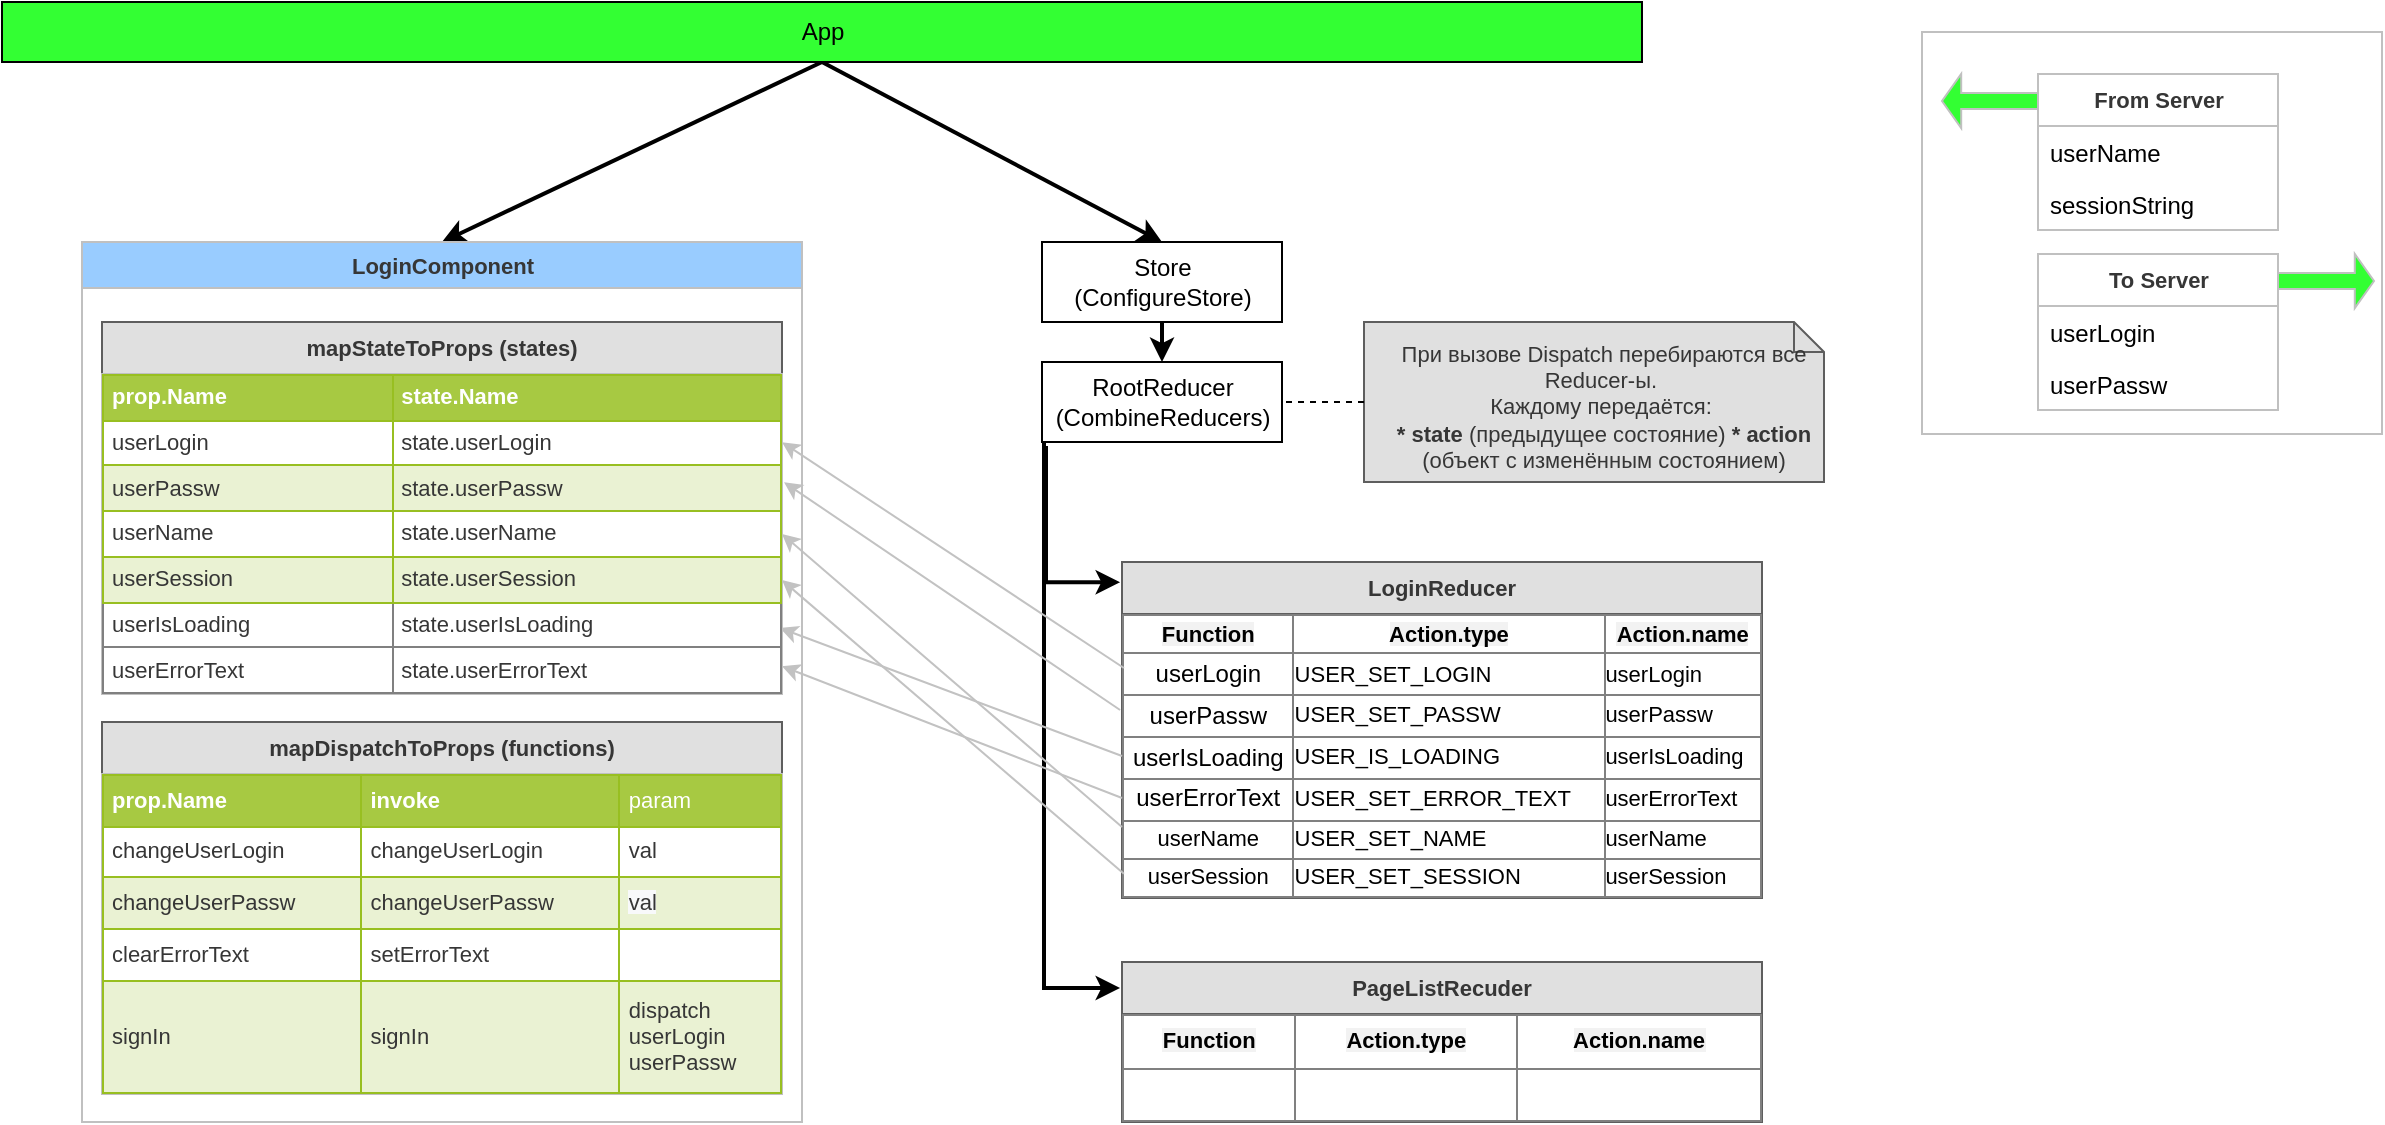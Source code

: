 <mxfile version="12.2.2" type="device" pages="2"><diagram id="MAlJXr1R1RONiBPiFZ2X" name="Page-1"><mxGraphModel dx="1088" dy="882" grid="1" gridSize="10" guides="1" tooltips="1" connect="1" arrows="1" fold="1" page="1" pageScale="1" pageWidth="826" pageHeight="1169" math="0" shadow="0"><root><mxCell id="0"/><mxCell id="1" parent="0"/><mxCell id="lctkZmDG0MTz39z7GmuO-6" value="" style="rounded=0;orthogonalLoop=1;jettySize=auto;html=1;entryX=0.5;entryY=0;entryDx=0;entryDy=0;exitX=0.5;exitY=1;exitDx=0;exitDy=0;strokeWidth=2;" edge="1" parent="1" source="qUUpivabRVGBg07fd6jT-1" target="lctkZmDG0MTz39z7GmuO-3"><mxGeometry relative="1" as="geometry"><mxPoint x="548" y="20" as="targetPoint"/></mxGeometry></mxCell><mxCell id="AoNCiHYrEB_nm4d6RlBX-17" style="rounded=0;comic=0;orthogonalLoop=1;jettySize=auto;html=1;exitX=0.5;exitY=1;exitDx=0;exitDy=0;entryX=0.5;entryY=0;entryDx=0;entryDy=0;shadow=0;startArrow=none;startFill=0;strokeColor=#000000;strokeWidth=2;fontSize=11;fontColor=#363636;" edge="1" parent="1" source="qUUpivabRVGBg07fd6jT-1" target="AoNCiHYrEB_nm4d6RlBX-16"><mxGeometry relative="1" as="geometry"/></mxCell><mxCell id="qUUpivabRVGBg07fd6jT-1" value="App" style="html=1;fillColor=#33FF33;" parent="1" vertex="1"><mxGeometry width="820" height="30" as="geometry"/></mxCell><mxCell id="lctkZmDG0MTz39z7GmuO-61" value="" style="edgeStyle=orthogonalEdgeStyle;rounded=0;orthogonalLoop=1;jettySize=auto;html=1;fontSize=11;fontColor=#363636;startArrow=none;startFill=0;entryX=-0.003;entryY=0.06;entryDx=0;entryDy=0;entryPerimeter=0;shadow=0;comic=0;strokeWidth=2;" edge="1" parent="1" target="lctkZmDG0MTz39z7GmuO-31"><mxGeometry relative="1" as="geometry"><mxPoint x="522" y="222" as="sourcePoint"/><Array as="points"><mxPoint x="522" y="290"/></Array></mxGeometry></mxCell><mxCell id="lctkZmDG0MTz39z7GmuO-65" style="edgeStyle=orthogonalEdgeStyle;rounded=0;orthogonalLoop=1;jettySize=auto;html=1;startArrow=none;startFill=0;fontSize=11;fontColor=#363636;exitX=0;exitY=1.025;exitDx=0;exitDy=0;exitPerimeter=0;strokeWidth=2;entryX=-0.003;entryY=0.163;entryDx=0;entryDy=0;entryPerimeter=0;" edge="1" parent="1" source="lctkZmDG0MTz39z7GmuO-2" target="lctkZmDG0MTz39z7GmuO-62"><mxGeometry relative="1" as="geometry"><mxPoint x="521" y="260" as="sourcePoint"/><mxPoint x="521" y="610" as="targetPoint"/><Array as="points"><mxPoint x="521" y="221"/><mxPoint x="521" y="493"/></Array></mxGeometry></mxCell><UserObject label="RootReducer&lt;br&gt;(CombineReducers)" id="lctkZmDG0MTz39z7GmuO-2"><mxCell style="html=1;" vertex="1" parent="1"><mxGeometry x="520" y="180" width="120" height="40" as="geometry"/></mxCell></UserObject><mxCell id="lctkZmDG0MTz39z7GmuO-7" style="edgeStyle=orthogonalEdgeStyle;rounded=0;orthogonalLoop=1;jettySize=auto;html=1;exitX=0.5;exitY=1;exitDx=0;exitDy=0;entryX=0.5;entryY=0;entryDx=0;entryDy=0;strokeWidth=2;" edge="1" parent="1" source="lctkZmDG0MTz39z7GmuO-3" target="lctkZmDG0MTz39z7GmuO-2"><mxGeometry relative="1" as="geometry"/></mxCell><mxCell id="lctkZmDG0MTz39z7GmuO-3" value="Store&lt;br&gt;(ConfigureStore)" style="html=1;" vertex="1" parent="1"><mxGeometry x="520" y="120" width="120" height="40" as="geometry"/></mxCell><mxCell id="lctkZmDG0MTz39z7GmuO-28" value="&lt;p style=&quot;margin: 10px 0px 0px 10px; font-size: 11px;&quot;&gt;При вызове Dispatch перебираются все Reducer-ы.&amp;nbsp;&lt;br style=&quot;font-size: 11px;&quot;&gt;&lt;span style=&quot;font-size: 11px;&quot;&gt;Каждому передаётся:&amp;nbsp;&lt;br style=&quot;font-size: 11px;&quot;&gt;&lt;/span&gt;&lt;b style=&quot;font-size: 11px;&quot;&gt;* state&lt;/b&gt;&lt;span style=&quot;font-size: 11px;&quot;&gt; (предыдущее состояние) &lt;b style=&quot;font-size: 11px;&quot;&gt;*&lt;/b&gt;&amp;nbsp;&lt;/span&gt;&lt;b style=&quot;font-size: 11px;&quot;&gt;action&lt;/b&gt;&lt;span style=&quot;font-size: 11px;&quot;&gt; (объект с изменённым состоянием)&lt;/span&gt;&lt;span style=&quot;font-size: 11px;&quot;&gt;&lt;br style=&quot;font-size: 11px;&quot;&gt;&lt;/span&gt;&lt;/p&gt;" style="shape=note;html=1;size=15;spacingLeft=0;align=left;html=1;overflow=fill;align=center;fillColor=#E0E0E0;fontColor=#363636;labelBackgroundColor=none;labelBorderColor=none;whiteSpace=wrap;fontSize=11;strokeColor=#5E5E5E;" vertex="1" parent="1"><mxGeometry x="681" y="160" width="230" height="80" as="geometry"/></mxCell><mxCell id="lctkZmDG0MTz39z7GmuO-30" value="" style="rounded=0;html=1;labelBackgroundColor=none;endArrow=none;dashed=1;entryX=1;entryY=0.5;entryDx=0;entryDy=0;exitX=0;exitY=0.5;exitDx=0;exitDy=0;exitPerimeter=0;" edge="1" source="lctkZmDG0MTz39z7GmuO-28" target="lctkZmDG0MTz39z7GmuO-2" parent="1"><mxGeometry relative="1" as="geometry"><mxPoint x="906" y="220" as="targetPoint"/></mxGeometry></mxCell><mxCell id="lctkZmDG0MTz39z7GmuO-31" value="LoginReducer" style="swimlane;fontStyle=1;align=center;verticalAlign=top;childLayout=stackLayout;horizontal=1;startSize=26;horizontalStack=0;resizeParent=1;resizeParentMax=0;resizeLast=0;collapsible=1;marginBottom=0;labelBackgroundColor=none;strokeColor=#5E5E5E;fillColor=#E0E0E0;fontSize=11;fontColor=#363636;html=0;" vertex="1" parent="1"><mxGeometry x="560" y="280" width="320" height="168" as="geometry"><mxRectangle x="480" y="200" width="90" height="26" as="alternateBounds"/></mxGeometry></mxCell><mxCell id="lctkZmDG0MTz39z7GmuO-57" value="&lt;table border=&quot;1&quot; width=&quot;100%&quot; style=&quot;width: 100% ; height: 100% ; border-collapse: collapse&quot; cellpadding=&quot;0&quot; align=&quot;center&quot;&gt;&lt;tbody&gt;&lt;tr&gt;&lt;td style=&quot;text-align: center&quot;&gt;&lt;font color=&quot;#000000&quot;&gt;&lt;b style=&quot;background-color: rgb(242 , 242 , 242)&quot;&gt;Function&lt;/b&gt;&lt;/font&gt;&lt;/td&gt;&lt;td style=&quot;text-align: center&quot;&gt;&lt;font color=&quot;#000000&quot;&gt;&lt;b style=&quot;background-color: rgb(242 , 242 , 242)&quot;&gt;Action.type&lt;/b&gt;&lt;/font&gt;&lt;/td&gt;&lt;td style=&quot;text-align: center&quot;&gt;&lt;font color=&quot;#000000&quot;&gt;&lt;b style=&quot;background-color: rgb(242 , 242 , 242)&quot;&gt;Action.name&lt;/b&gt;&lt;/font&gt;&lt;/td&gt;&lt;/tr&gt;&lt;tr&gt;&lt;td align=&quot;center&quot; style=&quot;text-align: center&quot;&gt;&lt;span style=&quot;font-size: 12px ; text-align: left&quot;&gt;&lt;font color=&quot;#000000&quot;&gt;userLogin&lt;/font&gt;&lt;/span&gt;&lt;/td&gt;&lt;td align=&quot;center&quot; style=&quot;text-align: left&quot;&gt;&lt;font color=&quot;#000000&quot;&gt;USER_SET_LOGIN&lt;/font&gt;&lt;/td&gt;&lt;td align=&quot;center&quot; style=&quot;text-align: left&quot;&gt;&lt;font color=&quot;#000000&quot;&gt;userLogin&lt;br&gt;&lt;/font&gt;&lt;/td&gt;&lt;/tr&gt;&lt;tr&gt;&lt;td align=&quot;center&quot; style=&quot;text-align: center&quot;&gt;&lt;font color=&quot;#000000&quot;&gt;&lt;span style=&quot;font-size: 12px ; text-align: left&quot;&gt;userPassw&lt;/span&gt;&lt;br&gt;&lt;/font&gt;&lt;/td&gt;&lt;td align=&quot;center&quot; style=&quot;text-align: left&quot;&gt;&lt;font color=&quot;#000000&quot;&gt;USER_SET_PASSW&lt;/font&gt;&lt;/td&gt;&lt;td align=&quot;center&quot; style=&quot;text-align: left&quot;&gt;&lt;font color=&quot;#000000&quot;&gt;userPassw&lt;/font&gt;&lt;/td&gt;&lt;/tr&gt;&lt;tr&gt;&lt;td align=&quot;center&quot; style=&quot;text-align: center&quot;&gt;&lt;span style=&quot;font-size: 12px ; text-align: left&quot;&gt;&lt;font color=&quot;#000000&quot;&gt;userIsLoading&lt;/font&gt;&lt;/span&gt;&lt;/td&gt;&lt;td align=&quot;center&quot; style=&quot;text-align: left&quot;&gt;&lt;font color=&quot;#000000&quot;&gt;USER_IS_LOADING&lt;/font&gt;&lt;/td&gt;&lt;td align=&quot;center&quot; style=&quot;text-align: left&quot;&gt;&lt;font color=&quot;#000000&quot;&gt;userIsLoading&lt;/font&gt;&lt;/td&gt;&lt;/tr&gt;&lt;tr&gt;&lt;td style=&quot;text-align: center&quot;&gt;&lt;font color=&quot;#000000&quot;&gt;&lt;span style=&quot;font-size: 12px&quot;&gt;userErrorText&lt;/span&gt;&lt;br&gt;&lt;/font&gt;&lt;/td&gt;&lt;td style=&quot;text-align: left&quot;&gt;&lt;font color=&quot;#000000&quot;&gt;USER_SET_ERROR_TEXT&lt;/font&gt;&lt;/td&gt;&lt;td style=&quot;text-align: left&quot;&gt;&lt;font color=&quot;#000000&quot;&gt;userErrorText&lt;br&gt;&lt;/font&gt;&lt;/td&gt;&lt;/tr&gt;&lt;tr&gt;&lt;td style=&quot;text-align: center&quot;&gt;&lt;font color=&quot;#000000&quot;&gt;userName&lt;br&gt;&lt;/font&gt;&lt;/td&gt;&lt;td style=&quot;text-align: left&quot;&gt;&lt;font color=&quot;#000000&quot;&gt;USER_SET_NAME&lt;/font&gt;&lt;/td&gt;&lt;td style=&quot;text-align: left&quot;&gt;&lt;font color=&quot;#000000&quot;&gt;userName&lt;br&gt;&lt;/font&gt;&lt;/td&gt;&lt;/tr&gt;&lt;tr&gt;&lt;td style=&quot;text-align: center&quot;&gt;&lt;font color=&quot;#000000&quot;&gt;userSession&lt;/font&gt;&lt;/td&gt;&lt;td style=&quot;text-align: left&quot;&gt;&lt;font color=&quot;#000000&quot;&gt;USER_SET_SESSION&lt;br&gt;&lt;/font&gt;&lt;/td&gt;&lt;td style=&quot;text-align: left&quot;&gt;&lt;font color=&quot;#000000&quot;&gt;userSession&lt;/font&gt;&lt;br&gt;&lt;/td&gt;&lt;/tr&gt;&lt;/tbody&gt;&lt;/table&gt;" style="text;html=1;strokeColor=none;fillColor=none;overflow=fill;labelBackgroundColor=none;fontSize=11;fontColor=#363636;align=left;" vertex="1" parent="lctkZmDG0MTz39z7GmuO-31"><mxGeometry y="26" width="320" height="142" as="geometry"/></mxCell><mxCell id="lctkZmDG0MTz39z7GmuO-62" value="PageListRecuder" style="swimlane;fontStyle=1;align=center;verticalAlign=top;childLayout=stackLayout;horizontal=1;startSize=26;horizontalStack=0;resizeParent=1;resizeParentMax=0;resizeLast=0;collapsible=1;marginBottom=0;labelBackgroundColor=none;strokeColor=#5E5E5E;fillColor=#E0E0E0;fontSize=11;fontColor=#363636;html=0;" vertex="1" parent="1"><mxGeometry x="560" y="480" width="320" height="80" as="geometry"><mxRectangle x="340" y="210" width="90" height="26" as="alternateBounds"/></mxGeometry></mxCell><mxCell id="lctkZmDG0MTz39z7GmuO-63" value="&lt;table border=&quot;1&quot; width=&quot;100%&quot; style=&quot;width: 100% ; height: 100% ; border-collapse: collapse&quot; cellpadding=&quot;0&quot; align=&quot;center&quot;&gt;&lt;tbody&gt;&lt;tr&gt;&lt;td style=&quot;text-align: center&quot;&gt;&lt;font color=&quot;#000000&quot;&gt;&lt;b style=&quot;background-color: rgb(242 , 242 , 242)&quot;&gt;Function&lt;/b&gt;&lt;/font&gt;&lt;/td&gt;&lt;td style=&quot;text-align: center&quot;&gt;&lt;font color=&quot;#000000&quot;&gt;&lt;b style=&quot;background-color: rgb(242 , 242 , 242)&quot;&gt;Action.type&lt;/b&gt;&lt;/font&gt;&lt;/td&gt;&lt;td style=&quot;text-align: center&quot;&gt;&lt;font color=&quot;#000000&quot;&gt;&lt;b style=&quot;background-color: rgb(242 , 242 , 242)&quot;&gt;Action.name&lt;/b&gt;&lt;/font&gt;&lt;/td&gt;&lt;/tr&gt;&lt;tr&gt;&lt;td align=&quot;center&quot; style=&quot;text-align: center&quot;&gt;&lt;/td&gt;&lt;td align=&quot;center&quot; style=&quot;text-align: left&quot;&gt;&lt;/td&gt;&lt;td align=&quot;center&quot; style=&quot;text-align: left&quot;&gt;&lt;br&gt;&lt;/td&gt;&lt;/tr&gt;&lt;/tbody&gt;&lt;/table&gt;" style="text;html=1;strokeColor=none;fillColor=none;overflow=fill;labelBackgroundColor=none;fontSize=11;fontColor=#363636;align=left;" vertex="1" parent="lctkZmDG0MTz39z7GmuO-62"><mxGeometry y="26" width="320" height="54" as="geometry"/></mxCell><mxCell id="AoNCiHYrEB_nm4d6RlBX-9" value="" style="endArrow=classic;html=1;shadow=0;strokeWidth=1;fontSize=11;fontColor=#363636;exitX=0.003;exitY=0.19;exitDx=0;exitDy=0;exitPerimeter=0;entryX=1;entryY=0.213;entryDx=0;entryDy=0;entryPerimeter=0;strokeColor=#C2C2C2;" edge="1" parent="1" source="lctkZmDG0MTz39z7GmuO-57" target="AoNCiHYrEB_nm4d6RlBX-4"><mxGeometry width="50" height="50" relative="1" as="geometry"><mxPoint x="280" y="170" as="sourcePoint"/><mxPoint x="330" y="120" as="targetPoint"/></mxGeometry></mxCell><mxCell id="AoNCiHYrEB_nm4d6RlBX-10" value="" style="endArrow=classic;html=1;shadow=0;strokeWidth=1;fontSize=11;fontColor=#363636;exitX=-0.003;exitY=0.338;exitDx=0;exitDy=0;exitPerimeter=0;entryX=1.003;entryY=0.338;entryDx=0;entryDy=0;entryPerimeter=0;strokeColor=#C2C2C2;" edge="1" parent="1" source="lctkZmDG0MTz39z7GmuO-57" target="AoNCiHYrEB_nm4d6RlBX-4"><mxGeometry width="50" height="50" relative="1" as="geometry"><mxPoint x="490.96" y="262.98" as="sourcePoint"/><mxPoint x="368" y="270.08" as="targetPoint"/></mxGeometry></mxCell><mxCell id="AoNCiHYrEB_nm4d6RlBX-11" value="" style="endArrow=classic;html=1;shadow=0;strokeWidth=1;fontSize=11;fontColor=#363636;exitX=0;exitY=0.75;exitDx=0;exitDy=0;entryX=1;entryY=0.5;entryDx=0;entryDy=0;strokeColor=#C2C2C2;" edge="1" parent="1" source="lctkZmDG0MTz39z7GmuO-57" target="AoNCiHYrEB_nm4d6RlBX-4"><mxGeometry width="50" height="50" relative="1" as="geometry"><mxPoint x="489.04" y="283.996" as="sourcePoint"/><mxPoint x="368.96" y="290.08" as="targetPoint"/></mxGeometry></mxCell><mxCell id="AoNCiHYrEB_nm4d6RlBX-12" value="" style="endArrow=classic;html=1;shadow=0;strokeWidth=1;fontSize=11;fontColor=#363636;exitX=0.003;exitY=0.915;exitDx=0;exitDy=0;exitPerimeter=0;entryX=1;entryY=0.644;entryDx=0;entryDy=0;entryPerimeter=0;strokeColor=#C2C2C2;" edge="1" parent="1" source="lctkZmDG0MTz39z7GmuO-57" target="AoNCiHYrEB_nm4d6RlBX-4"><mxGeometry width="50" height="50" relative="1" as="geometry"><mxPoint x="499.04" y="293.996" as="sourcePoint"/><mxPoint x="378.96" y="300.08" as="targetPoint"/></mxGeometry></mxCell><mxCell id="AoNCiHYrEB_nm4d6RlBX-13" value="" style="endArrow=classic;html=1;shadow=0;strokeWidth=1;fontSize=11;fontColor=#363636;exitX=0;exitY=0.5;exitDx=0;exitDy=0;entryX=0.997;entryY=0.794;entryDx=0;entryDy=0;entryPerimeter=0;strokeColor=#C2C2C2;" edge="1" parent="1" source="lctkZmDG0MTz39z7GmuO-57" target="AoNCiHYrEB_nm4d6RlBX-4"><mxGeometry width="50" height="50" relative="1" as="geometry"><mxPoint x="509.04" y="303.996" as="sourcePoint"/><mxPoint x="388.96" y="310.08" as="targetPoint"/></mxGeometry></mxCell><mxCell id="AoNCiHYrEB_nm4d6RlBX-14" value="" style="endArrow=classic;html=1;shadow=0;strokeWidth=1;fontSize=11;fontColor=#363636;entryX=1;entryY=0.913;entryDx=0;entryDy=0;entryPerimeter=0;strokeColor=#C2C2C2;exitX=0;exitY=0.648;exitDx=0;exitDy=0;exitPerimeter=0;" edge="1" parent="1" source="lctkZmDG0MTz39z7GmuO-57" target="AoNCiHYrEB_nm4d6RlBX-4"><mxGeometry width="50" height="50" relative="1" as="geometry"><mxPoint x="410" y="480" as="sourcePoint"/><mxPoint x="398.96" y="320.08" as="targetPoint"/></mxGeometry></mxCell><mxCell id="AoNCiHYrEB_nm4d6RlBX-16" value="LoginComponent" style="swimlane;rounded=0;strokeColor=#c0c0c0;gradientColor=none;fontSize=11;fontColor=#363636;align=center;html=1;fillColor=#99CCFF;" vertex="1" parent="1"><mxGeometry x="40" y="120" width="360" height="440" as="geometry"/></mxCell><mxCell id="AoNCiHYrEB_nm4d6RlBX-5" value="mapStateToProps (states)" style="swimlane;fontStyle=1;align=center;verticalAlign=top;childLayout=stackLayout;horizontal=1;startSize=26;horizontalStack=0;resizeParent=1;resizeParentMax=0;resizeLast=0;collapsible=1;marginBottom=0;labelBackgroundColor=none;strokeColor=#5E5E5E;fillColor=#E0E0E0;fontSize=11;fontColor=#363636;html=0;" vertex="1" parent="AoNCiHYrEB_nm4d6RlBX-16"><mxGeometry x="10" y="40" width="340" height="186" as="geometry"><mxRectangle x="340" y="210" width="90" height="26" as="alternateBounds"/></mxGeometry></mxCell><mxCell id="AoNCiHYrEB_nm4d6RlBX-4" value="&lt;table border=&quot;1&quot; width=&quot;100%&quot; cellpadding=&quot;4&quot; style=&quot;width: 100% ; height: 100% ; border-collapse: collapse&quot;&gt;&lt;tbody&gt;&lt;tr style=&quot;background-color: #a7c942 ; color: #ffffff ; border: 1px solid #98bf21&quot;&gt;&lt;th align=&quot;left&quot;&gt;prop.Name&lt;/th&gt;&lt;th align=&quot;left&quot;&gt;state.Name&lt;/th&gt;&lt;/tr&gt;&lt;tr style=&quot;border: 1px solid #98bf21&quot;&gt;&lt;td&gt;userLogin&lt;/td&gt;&lt;td&gt;state.userLogin&lt;/td&gt;&lt;/tr&gt;&lt;tr style=&quot;background-color: #eaf2d3 ; border: 1px solid #98bf21&quot;&gt;&lt;td&gt;userPassw&lt;/td&gt;&lt;td&gt;state.userPassw&lt;/td&gt;&lt;/tr&gt;&lt;tr style=&quot;border: 1px solid #98bf21&quot;&gt;&lt;td&gt;userName&lt;/td&gt;&lt;td&gt;state.userName&lt;/td&gt;&lt;/tr&gt;&lt;tr style=&quot;background-color: #eaf2d3 ; border: 1px solid #98bf21&quot;&gt;&lt;td&gt;userSession&lt;/td&gt;&lt;td&gt;state.userSession&lt;/td&gt;&lt;/tr&gt;&lt;tr&gt;&lt;td&gt;userIsLoading&lt;br&gt;&lt;/td&gt;&lt;td&gt;state.userIsLoading&lt;br&gt;&lt;/td&gt;&lt;/tr&gt;&lt;tr&gt;&lt;td&gt;userErrorText&lt;br&gt;&lt;/td&gt;&lt;td&gt;state.userErrorText&lt;br&gt;&lt;/td&gt;&lt;/tr&gt;&lt;/tbody&gt;&lt;/table&gt;" style="text;html=1;strokeColor=#c0c0c0;fillColor=#ffffff;overflow=fill;rounded=0;labelBackgroundColor=none;fontSize=11;fontColor=#363636;align=left;" vertex="1" parent="AoNCiHYrEB_nm4d6RlBX-5"><mxGeometry y="26" width="340" height="160" as="geometry"/></mxCell><mxCell id="AoNCiHYrEB_nm4d6RlBX-7" value="mapDispatchToProps (functions)" style="swimlane;fontStyle=1;align=center;verticalAlign=top;childLayout=stackLayout;horizontal=1;startSize=26;horizontalStack=0;resizeParent=1;resizeParentMax=0;resizeLast=0;collapsible=1;marginBottom=0;labelBackgroundColor=none;strokeColor=#5E5E5E;fillColor=#E0E0E0;fontSize=11;fontColor=#363636;html=0;" vertex="1" parent="AoNCiHYrEB_nm4d6RlBX-16"><mxGeometry x="10" y="240" width="340" height="186" as="geometry"><mxRectangle x="10" y="240" width="340" height="26" as="alternateBounds"/></mxGeometry></mxCell><mxCell id="AoNCiHYrEB_nm4d6RlBX-8" value="&lt;table border=&quot;1&quot; width=&quot;100%&quot; cellpadding=&quot;4&quot; style=&quot;width: 100% ; height: 100% ; border-collapse: collapse&quot;&gt;&lt;tbody&gt;&lt;tr style=&quot;background-color: #a7c942 ; color: #ffffff ; border: 1px solid #98bf21&quot;&gt;&lt;th align=&quot;left&quot;&gt;prop.Name&lt;/th&gt;&lt;th align=&quot;left&quot;&gt;invoke&lt;/th&gt;&lt;td&gt;param&lt;/td&gt;&lt;/tr&gt;&lt;tr style=&quot;border: 1px solid #98bf21&quot;&gt;&lt;td&gt;changeUserLogin&lt;/td&gt;&lt;td&gt;changeUserLogin&lt;/td&gt;&lt;td&gt;val&lt;/td&gt;&lt;/tr&gt;&lt;tr style=&quot;background-color: #eaf2d3 ; border: 1px solid #98bf21&quot;&gt;&lt;td&gt;changeUserPassw&lt;/td&gt;&lt;td&gt;changeUserPassw&lt;/td&gt;&lt;td&gt;&lt;span style=&quot;background-color: rgb(248 , 249 , 250)&quot;&gt;val&lt;/span&gt;&lt;br&gt;&lt;/td&gt;&lt;/tr&gt;&lt;tr style=&quot;border: 1px solid #98bf21&quot;&gt;&lt;td&gt;clearErrorText&lt;/td&gt;&lt;td&gt;setErrorText&lt;/td&gt;&lt;td&gt;&lt;br&gt;&lt;/td&gt;&lt;/tr&gt;&lt;tr style=&quot;background-color: #eaf2d3 ; border: 1px solid #98bf21&quot;&gt;&lt;td&gt;signIn&lt;/td&gt;&lt;td&gt;signIn&lt;/td&gt;&lt;td&gt;dispatch&lt;br&gt;userLogin&lt;br&gt;userPassw&lt;br&gt;&lt;/td&gt;&lt;/tr&gt;&lt;/tbody&gt;&lt;/table&gt;" style="text;html=1;strokeColor=#c0c0c0;fillColor=#ffffff;overflow=fill;rounded=0;labelBackgroundColor=none;fontSize=11;fontColor=#363636;align=left;" vertex="1" parent="AoNCiHYrEB_nm4d6RlBX-7"><mxGeometry y="26" width="340" height="160" as="geometry"/></mxCell><UserObject label="" treeRoot="1" id="AoNCiHYrEB_nm4d6RlBX-28"><mxCell style="whiteSpace=wrap;html=1;align=center;treeFolding=1;treeMoving=1;container=1;recursiveResize=0;rounded=0;strokeColor=#c0c0c0;fillColor=none;gradientColor=none;fontSize=11;fontColor=#363636;" vertex="1" parent="1"><mxGeometry x="960" y="15" width="230" height="201" as="geometry"/></mxCell></UserObject><mxCell id="AoNCiHYrEB_nm4d6RlBX-18" value="&lt;b&gt;To Server&lt;/b&gt;" style="swimlane;fontStyle=0;childLayout=stackLayout;horizontal=1;startSize=26;fillColor=none;horizontalStack=0;resizeParent=1;resizeParentMax=0;resizeLast=0;collapsible=1;marginBottom=0;rounded=0;strokeColor=#c0c0c0;fontSize=11;fontColor=#363636;align=center;html=1;" vertex="1" parent="AoNCiHYrEB_nm4d6RlBX-28"><mxGeometry x="58" y="111" width="120" height="78" as="geometry"/></mxCell><mxCell id="AoNCiHYrEB_nm4d6RlBX-19" value="userLogin" style="text;strokeColor=none;fillColor=none;align=left;verticalAlign=top;spacingLeft=4;spacingRight=4;overflow=hidden;rotatable=0;points=[[0,0.5],[1,0.5]];portConstraint=eastwest;" vertex="1" parent="AoNCiHYrEB_nm4d6RlBX-18"><mxGeometry y="26" width="120" height="26" as="geometry"/></mxCell><mxCell id="AoNCiHYrEB_nm4d6RlBX-20" value="userPassw" style="text;strokeColor=none;fillColor=none;align=left;verticalAlign=top;spacingLeft=4;spacingRight=4;overflow=hidden;rotatable=0;points=[[0,0.5],[1,0.5]];portConstraint=eastwest;" vertex="1" parent="AoNCiHYrEB_nm4d6RlBX-18"><mxGeometry y="52" width="120" height="26" as="geometry"/></mxCell><mxCell id="AoNCiHYrEB_nm4d6RlBX-22" value="&lt;b&gt;From Server&lt;/b&gt;" style="swimlane;fontStyle=0;childLayout=stackLayout;horizontal=1;startSize=26;fillColor=none;horizontalStack=0;resizeParent=1;resizeParentMax=0;resizeLast=0;collapsible=1;marginBottom=0;rounded=0;strokeColor=#c0c0c0;fontSize=11;fontColor=#363636;align=center;html=1;" vertex="1" parent="AoNCiHYrEB_nm4d6RlBX-28"><mxGeometry x="58" y="21" width="120" height="78" as="geometry"/></mxCell><mxCell id="AoNCiHYrEB_nm4d6RlBX-23" value="userName" style="text;strokeColor=none;fillColor=none;align=left;verticalAlign=top;spacingLeft=4;spacingRight=4;overflow=hidden;rotatable=0;points=[[0,0.5],[1,0.5]];portConstraint=eastwest;" vertex="1" parent="AoNCiHYrEB_nm4d6RlBX-22"><mxGeometry y="26" width="120" height="26" as="geometry"/></mxCell><mxCell id="AoNCiHYrEB_nm4d6RlBX-24" value="sessionString" style="text;strokeColor=none;fillColor=none;align=left;verticalAlign=top;spacingLeft=4;spacingRight=4;overflow=hidden;rotatable=0;points=[[0,0.5],[1,0.5]];portConstraint=eastwest;" vertex="1" parent="AoNCiHYrEB_nm4d6RlBX-22"><mxGeometry y="52" width="120" height="26" as="geometry"/></mxCell><mxCell id="AoNCiHYrEB_nm4d6RlBX-26" value="" style="shape=singleArrow;direction=west;whiteSpace=wrap;html=1;rounded=0;strokeColor=#c0c0c0;fillColor=#33FF33;gradientColor=none;fontSize=11;fontColor=#363636;align=left;" vertex="1" parent="AoNCiHYrEB_nm4d6RlBX-28"><mxGeometry x="10" y="21" width="48" height="27" as="geometry"/></mxCell><mxCell id="AoNCiHYrEB_nm4d6RlBX-27" value="" style="shape=singleArrow;direction=west;whiteSpace=wrap;html=1;rounded=0;strokeColor=#c0c0c0;fillColor=#33FF33;gradientColor=none;fontSize=11;fontColor=#363636;align=left;rotation=180;" vertex="1" parent="AoNCiHYrEB_nm4d6RlBX-28"><mxGeometry x="178" y="111" width="48" height="27" as="geometry"/></mxCell></root></mxGraphModel></diagram><diagram id="Bak2hzkldK3RVW96CDVX" name="Page-2"><mxGraphModel dx="1088" dy="882" grid="1" gridSize="10" guides="1" tooltips="1" connect="1" arrows="1" fold="1" page="1" pageScale="1" pageWidth="850" pageHeight="1100" math="0" shadow="0"><root><mxCell id="W-YF_etQeyaEr2Uj3Xh_-0"/><mxCell id="W-YF_etQeyaEr2Uj3Xh_-1" parent="W-YF_etQeyaEr2Uj3Xh_-0"/></root></mxGraphModel></diagram></mxfile>
